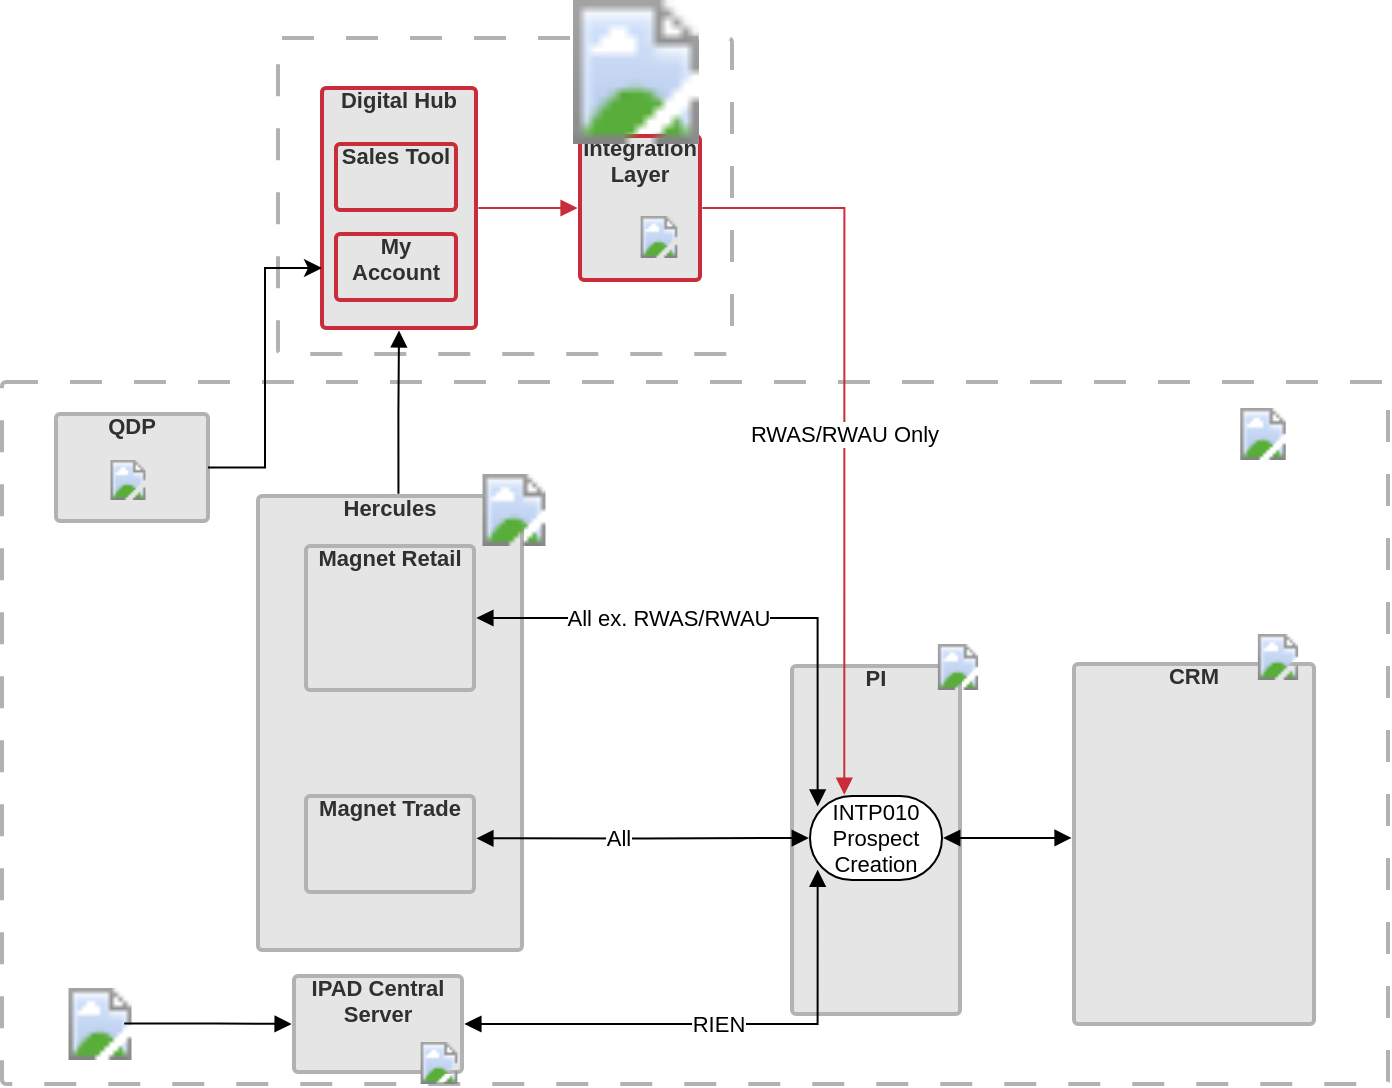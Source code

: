 <mxfile version="13.9.6" type="github"><diagram id="z9Fgv5U0DiyK7Kh-mQNb" name="Page-1"><mxGraphModel dx="1108" dy="516" grid="1" gridSize="10" guides="1" tooltips="1" connect="1" arrows="1" fold="1" page="1" pageScale="1" pageWidth="827" pageHeight="1169" math="0" shadow="0"><root><mxCell id="0"/><mxCell id="1" parent="0"/><mxCell id="xoLI_QsN97qsOCW6ieFV-1" value="" style="html=1;overflow=block;whiteSpace=wrap;whiteSpace=wrap;fontSize=11;align=center;whiteSpace=wrap;spacing=0;verticalAlign=top;strokeColor=#b2b2b2;fillOpacity=100;rounded=1;absoluteArcSize=1;arcSize=4;fillColor=#ffffff;dashed=1;dashPattern=8 8;strokeWidth=2;" vertex="1" zOrder="1" parent="1"><mxGeometry x="7" y="244" width="693" height="351" as="geometry"/></mxCell><mxCell id="xoLI_QsN97qsOCW6ieFV-2" value="Hercules " style="html=1;overflow=block;whiteSpace=wrap;whiteSpace=wrap;fontSize=11;fontColor=#303030;fontStyle=1;align=center;whiteSpace=wrap;spacing=0;verticalAlign=top;strokeColor=#b2b2b2;rounded=1;absoluteArcSize=1;arcSize=4;fillColor=#e5e5e5;strokeWidth=2;" vertex="1" zOrder="2" parent="1"><mxGeometry x="135" y="301" width="132" height="227" as="geometry"/></mxCell><mxCell id="xoLI_QsN97qsOCW6ieFV-3" value="Magnet Retail" style="html=1;overflow=block;whiteSpace=wrap;whiteSpace=wrap;fontSize=11;fontColor=#303030;fontStyle=1;align=center;whiteSpace=wrap;spacing=0;verticalAlign=top;strokeColor=#b2b2b2;rounded=1;absoluteArcSize=1;arcSize=4;fillColor=#e5e5e5;strokeWidth=2;" vertex="1" zOrder="3" parent="1"><mxGeometry x="159" y="326" width="84" height="72" as="geometry"/></mxCell><mxCell id="xoLI_QsN97qsOCW6ieFV-4" value="Magnet Trade" style="html=1;overflow=block;whiteSpace=wrap;whiteSpace=wrap;fontSize=11;fontColor=#303030;fontStyle=1;align=center;whiteSpace=wrap;spacing=0;verticalAlign=top;strokeColor=#b2b2b2;rounded=1;absoluteArcSize=1;arcSize=4;fillColor=#e5e5e5;strokeWidth=2;" vertex="1" zOrder="4" parent="1"><mxGeometry x="159" y="451" width="84" height="48" as="geometry"/></mxCell><mxCell id="xoLI_QsN97qsOCW6ieFV-5" value="QDP" style="html=1;overflow=block;whiteSpace=wrap;whiteSpace=wrap;fontSize=11;fontColor=#303030;fontStyle=1;align=center;whiteSpace=wrap;spacing=0;verticalAlign=top;strokeColor=#b2b2b2;rounded=1;absoluteArcSize=1;arcSize=4;fillColor=#e5e5e5;strokeWidth=2;" vertex="1" zOrder="6" parent="1"><mxGeometry x="34" y="260" width="76" height="53.5" as="geometry"/></mxCell><UserObject label="" lucidchartObjectId="TXOKyN.vbsA-" id="xoLI_QsN97qsOCW6ieFV-6"><mxCell style="html=1;overflow=block;whiteSpace=wrap;strokeColor=none;fillColor=none;whiteSpace=wrap;fontSize=11;align=center;spacing=0;strokeWidth=0;" vertex="1" zOrder="7" parent="1"><mxGeometry x="391" y="500" width="97" height="9" as="geometry"/></mxCell></UserObject><mxCell id="xoLI_QsN97qsOCW6ieFV-7" value="IPAD Central Server" style="html=1;overflow=block;whiteSpace=wrap;whiteSpace=wrap;fontSize=11;fontColor=#303030;fontStyle=1;align=center;whiteSpace=wrap;spacing=0;verticalAlign=top;strokeColor=#b2b2b2;rounded=1;absoluteArcSize=1;arcSize=4;fillColor=#e5e5e5;strokeWidth=2;" vertex="1" zOrder="8" parent="1"><mxGeometry x="153" y="541" width="84" height="48" as="geometry"/></mxCell><UserObject label="" lucidchartObjectId="TXOKK3wDVAgo" id="xoLI_QsN97qsOCW6ieFV-8"><mxCell style="html=1;overflow=block;whiteSpace=wrap;shape=image;whiteSpace=wrap;fontSize=11;spacing=0;strokeColor=none;strokeOpacity=100;strokeWidth=0;image=https://cdn3.iconfinder.com/data/icons/other-icons/48/ipad-128.png;" vertex="1" zOrder="9" parent="1"><mxGeometry x="38" y="547" width="36" height="36" as="geometry"/></mxCell></UserObject><mxCell id="xoLI_QsN97qsOCW6ieFV-9" value="PI" style="html=1;overflow=block;whiteSpace=wrap;whiteSpace=wrap;fontSize=11;fontColor=#303030;fontStyle=1;align=center;whiteSpace=wrap;spacing=0;verticalAlign=top;strokeColor=#b2b2b2;rounded=1;absoluteArcSize=1;arcSize=4;fillColor=#e5e5e5;strokeWidth=2;" vertex="1" zOrder="10" parent="1"><mxGeometry x="402" y="386" width="84" height="174" as="geometry"/></mxCell><mxCell id="xoLI_QsN97qsOCW6ieFV-10" value="CRM" style="html=1;overflow=block;whiteSpace=wrap;whiteSpace=wrap;fontSize=11;fontColor=#303030;fontStyle=1;align=center;whiteSpace=wrap;spacing=0;verticalAlign=top;strokeColor=#b2b2b2;rounded=1;absoluteArcSize=1;arcSize=4;fillColor=#e5e5e5;strokeWidth=2;" vertex="1" zOrder="11" parent="1"><mxGeometry x="543" y="385" width="120" height="180" as="geometry"/></mxCell><UserObject label="" lucidchartObjectId="TXOKIyAVi2PD" id="xoLI_QsN97qsOCW6ieFV-12"><mxCell style="html=1;jettySize=18;whiteSpace=wrap;fontSize=11;rounded=1;arcSize=0;edgeStyle=orthogonalEdgeStyle;startArrow=block;endFill=1;;endArrow=block;endFill=1;;exitX=1.014;exitY=0.441;exitPerimeter=0;entryX=-0.009;entryY=0.5;entryPerimeter=0;" edge="1" parent="1" source="xoLI_QsN97qsOCW6ieFV-4" target="xoLI_QsN97qsOCW6ieFV-14"><mxGeometry width="100" height="100" relative="1" as="geometry"><Array as="points"/></mxGeometry></mxCell></UserObject><mxCell id="xoLI_QsN97qsOCW6ieFV-13" value="All" style="text;html=1;resizable=0;labelBackgroundColor=#ffffff;align=center;verticalAlign=middle;fontColor=#000000;;fontSize=11;" vertex="1" parent="xoLI_QsN97qsOCW6ieFV-12"><mxGeometry x="-0.152" relative="1" as="geometry"/></mxCell><UserObject label="INTP010 Prospect Creation" lucidchartObjectId="TXOKv0sFB~K0" id="xoLI_QsN97qsOCW6ieFV-14"><mxCell style="html=1;overflow=block;whiteSpace=wrap;rounded=1;arcSize=50;whiteSpace=wrap;fontSize=11;fontColor=#000000;spacing=0;" vertex="1" zOrder="14" parent="1"><mxGeometry x="411" y="451" width="66" height="42" as="geometry"/></mxCell></UserObject><UserObject label="" lucidchartObjectId="TXOKxn4cD-LA" id="xoLI_QsN97qsOCW6ieFV-15"><mxCell style="html=1;jettySize=18;whiteSpace=wrap;fontSize=11;rounded=1;arcSize=0;edgeStyle=orthogonalEdgeStyle;startArrow=block;endFill=1;;endArrow=block;endFill=1;;exitX=1.014;exitY=0.5;exitPerimeter=0;entryX=0.058;entryY=0.124;entryPerimeter=0;" edge="1" parent="1" source="xoLI_QsN97qsOCW6ieFV-3" target="xoLI_QsN97qsOCW6ieFV-14"><mxGeometry width="100" height="100" relative="1" as="geometry"><Array as="points"/></mxGeometry></mxCell></UserObject><mxCell id="xoLI_QsN97qsOCW6ieFV-16" value="All ex. RWAS/RWAU" style="text;html=1;resizable=0;labelBackgroundColor=#ffffff;align=center;verticalAlign=middle;fontColor=#000000;;fontSize=11;" vertex="1" parent="xoLI_QsN97qsOCW6ieFV-15"><mxGeometry relative="1" as="geometry"><mxPoint x="-36.84" as="offset"/></mxGeometry></mxCell><UserObject label="" lucidchartObjectId="TXOKo5TlrkeB" id="xoLI_QsN97qsOCW6ieFV-17"><mxCell style="html=1;jettySize=18;whiteSpace=wrap;fontSize=11;rounded=1;arcSize=0;edgeStyle=orthogonalEdgeStyle;startArrow=block;endFill=1;;endArrow=block;endFill=1;;exitX=1.014;exitY=0.5;exitPerimeter=0;entryX=0.058;entryY=0.877;entryPerimeter=0;" edge="1" parent="1" source="xoLI_QsN97qsOCW6ieFV-7" target="xoLI_QsN97qsOCW6ieFV-14"><mxGeometry width="100" height="100" relative="1" as="geometry"><Array as="points"><mxPoint x="415" y="565"/></Array></mxGeometry></mxCell></UserObject><mxCell id="xoLI_QsN97qsOCW6ieFV-18" value="RIEN" style="text;html=1;resizable=0;labelBackgroundColor=#ffffff;align=center;verticalAlign=middle;fontColor=#000000;;fontSize=11;" vertex="1" parent="xoLI_QsN97qsOCW6ieFV-17"><mxGeometry relative="1" as="geometry"/></mxCell><UserObject label="" lucidchartObjectId="TXOKlcQ1nPjr" id="xoLI_QsN97qsOCW6ieFV-19"><mxCell style="html=1;jettySize=18;whiteSpace=wrap;fontSize=11;rounded=1;arcSize=0;edgeStyle=orthogonalEdgeStyle;startArrow=none;;endArrow=block;endFill=1;;exitX=0.836;exitY=0.493;exitPerimeter=0;entryX=-0.014;entryY=0.5;entryPerimeter=0;" edge="1" parent="1" source="xoLI_QsN97qsOCW6ieFV-8" target="xoLI_QsN97qsOCW6ieFV-7"><mxGeometry width="100" height="100" relative="1" as="geometry"><Array as="points"/></mxGeometry></mxCell></UserObject><UserObject label="" lucidchartObjectId="TXOKylZ8tuKr" id="xoLI_QsN97qsOCW6ieFV-20"><mxCell style="html=1;jettySize=18;whiteSpace=wrap;fontSize=11;rounded=1;arcSize=0;edgeStyle=orthogonalEdgeStyle;startArrow=block;endFill=1;;endArrow=block;endFill=1;;exitX=1.009;exitY=0.5;exitPerimeter=0;entryX=-0.01;entryY=0.483;entryPerimeter=0;" edge="1" parent="1" source="xoLI_QsN97qsOCW6ieFV-14" target="xoLI_QsN97qsOCW6ieFV-10"><mxGeometry width="100" height="100" relative="1" as="geometry"><Array as="points"/></mxGeometry></mxCell></UserObject><UserObject label="" lucidchartObjectId="TXOKEputqwOs" id="xoLI_QsN97qsOCW6ieFV-23"><mxCell style="html=1;overflow=block;whiteSpace=wrap;shape=image;whiteSpace=wrap;fontSize=11;spacing=0;strokeColor=none;strokeOpacity=100;strokeWidth=0;image=https://images.lucidchart.com/images/466c1427-b839-4dd1-b4e4-c1fd4a516102/content;" vertex="1" zOrder="29" parent="1"><mxGeometry x="44" y="283" width="52" height="20" as="geometry"/></mxCell></UserObject><UserObject label="" lucidchartObjectId="TXOK9Wji2w.I" id="xoLI_QsN97qsOCW6ieFV-24"><mxCell style="html=1;overflow=block;whiteSpace=wrap;shape=image;whiteSpace=wrap;fontSize=11;spacing=0;strokeColor=none;strokeOpacity=100;strokeWidth=0;image=https://www.bing.com/cr?IG=C7CCB7B85C6A4645963B8AB4B9E5B982&amp;CID=275DA4CB7FAF67740CA9AFEF7EA96626&amp;rd=1&amp;h=NvK1Etc-IZudEg-QLKYMBqIBLI2JEFEwKP6q8J68L4U&amp;v=1&amp;r=https%3a%2f%2fmobilemarketingwatch.com%2fwp-content%2fuploads%2f2016%2f05%2fmicrosoft.png&amp;p=DevEx,5015.1;" vertex="1" zOrder="30" parent="1"><mxGeometry x="210" y="574" width="31" height="21" as="geometry"/></mxCell></UserObject><UserObject label="" lucidchartObjectId="TXOKlFYvxmyP" id="xoLI_QsN97qsOCW6ieFV-25"><mxCell style="html=1;overflow=block;whiteSpace=wrap;shape=image;whiteSpace=wrap;fontSize=11;spacing=0;strokeColor=none;strokeOpacity=100;strokeWidth=0;image=http://www.bing.com/cr?IG=7388254094004659A2CDD0896A74B348&amp;CID=317E35E5DC86627B22783EC1DD806323&amp;rd=1&amp;h=TjA5XHMku-66Q65qZDk6IxGsc8CkMeurwXVK2qLSf-U&amp;v=1&amp;r=http%3a%2f%2fupload.wikimedia.org%2fwikipedia%2fcommons%2fthumb%2fa%2fa2%2fNobia_Logo.svg%2f1024px-Nobia_Logo.svg.png&amp;p=DevEx,5015.1;" vertex="1" zOrder="31" parent="1"><mxGeometry x="584" y="257" width="107" height="26" as="geometry"/></mxCell></UserObject><mxCell id="xoLI_QsN97qsOCW6ieFV-26" value="" style="html=1;overflow=block;whiteSpace=wrap;whiteSpace=wrap;fontSize=11;align=center;whiteSpace=wrap;spacing=0;verticalAlign=top;strokeColor=#b2b2b2;fillOpacity=100;rounded=1;absoluteArcSize=1;arcSize=4;fillColor=#ffffff;dashed=1;dashPattern=8 8;strokeWidth=2;" vertex="1" zOrder="32" parent="1"><mxGeometry x="145" y="72" width="227" height="158" as="geometry"/></mxCell><mxCell id="xoLI_QsN97qsOCW6ieFV-27" value="Digital Hub " style="html=1;overflow=block;whiteSpace=wrap;whiteSpace=wrap;fontSize=11;fontColor=#303030;fontStyle=1;align=center;whiteSpace=wrap;spacing=0;verticalAlign=top;strokeColor=#c92d39;strokeOpacity=100;rounded=1;absoluteArcSize=1;arcSize=4;fillColor=#e5e5e5;strokeWidth=2;" vertex="1" zOrder="33" parent="1"><mxGeometry x="167" y="97" width="77" height="120" as="geometry"/></mxCell><mxCell id="xoLI_QsN97qsOCW6ieFV-28" value="My Account" style="html=1;overflow=block;whiteSpace=wrap;whiteSpace=wrap;fontSize=11;fontColor=#303030;fontStyle=1;align=center;whiteSpace=wrap;spacing=0;verticalAlign=top;strokeColor=#c92d39;strokeOpacity=100;rounded=1;absoluteArcSize=1;arcSize=4;fillColor=#e5e5e5;strokeWidth=2;" vertex="1" zOrder="54" parent="1"><mxGeometry x="174" y="170" width="60" height="33" as="geometry"/></mxCell><mxCell id="xoLI_QsN97qsOCW6ieFV-29" value="Integration Layer" style="html=1;overflow=block;whiteSpace=wrap;whiteSpace=wrap;fontSize=11;fontColor=#303030;fontStyle=1;align=center;whiteSpace=wrap;spacing=0;verticalAlign=top;strokeColor=#c92d39;strokeOpacity=100;rounded=1;absoluteArcSize=1;arcSize=4;fillColor=#e5e5e5;strokeWidth=2;" vertex="1" zOrder="55" parent="1"><mxGeometry x="296" y="121" width="60" height="72" as="geometry"/></mxCell><mxCell id="xoLI_QsN97qsOCW6ieFV-30" value="Sales Tool" style="html=1;overflow=block;whiteSpace=wrap;whiteSpace=wrap;fontSize=11;fontColor=#303030;fontStyle=1;align=center;whiteSpace=wrap;spacing=0;verticalAlign=top;strokeColor=#c92d39;strokeOpacity=100;rounded=1;absoluteArcSize=1;arcSize=4;fillColor=#e5e5e5;strokeWidth=2;" vertex="1" zOrder="64" parent="1"><mxGeometry x="174" y="125" width="60" height="33" as="geometry"/></mxCell><UserObject label="" lucidchartObjectId="gZOKLR2-46jA" id="xoLI_QsN97qsOCW6ieFV-31"><mxCell style="html=1;overflow=block;whiteSpace=wrap;shape=image;whiteSpace=wrap;fontSize=11;spacing=0;strokeColor=none;strokeOpacity=100;strokeWidth=0;image=http://www.bing.com/cr?IG=6A10105054AE4B9C9CDDB0E4E89FF62A&amp;CID=20416D404AF06A12062E66644BF66B82&amp;rd=1&amp;h=E3fYxd9mcr8FyBxDj82Mw_wqA0f5hHSrNg_t1Y57n7U&amp;v=1&amp;r=http%3a%2f%2fwww.dagtech.com%2fwp-content%2fuploads%2f2015%2f09%2fmicrosoft-azure-managed-services.png&amp;p=DevEx,5069.1;" vertex="1" zOrder="65" parent="1"><mxGeometry x="276" y="53" width="96" height="72" as="geometry"/></mxCell></UserObject><UserObject label="" lucidchartObjectId="oqPKWK3zyGvD" id="xoLI_QsN97qsOCW6ieFV-33"><mxCell style="html=1;jettySize=18;whiteSpace=wrap;fontSize=11;strokeColor=#c92d39;strokeOpacity=100;rounded=1;arcSize=0;edgeStyle=orthogonalEdgeStyle;startArrow=none;;endArrow=block;endFill=1;;exitX=1.016;exitY=0.5;exitPerimeter=0;entryX=-0.02;entryY=0.5;entryPerimeter=0;" edge="1" parent="1" source="xoLI_QsN97qsOCW6ieFV-27" target="xoLI_QsN97qsOCW6ieFV-29"><mxGeometry width="100" height="100" relative="1" as="geometry"><Array as="points"/></mxGeometry></mxCell></UserObject><UserObject label="" lucidchartObjectId="EqPKv4RdMIlS" id="xoLI_QsN97qsOCW6ieFV-34"><mxCell style="html=1;jettySize=18;whiteSpace=wrap;fontSize=11;strokeColor=#c92d39;strokeOpacity=100;rounded=1;arcSize=0;edgeStyle=orthogonalEdgeStyle;startArrow=none;;endArrow=block;endFill=1;;exitX=1.02;exitY=0.5;exitPerimeter=0;entryX=0.26;entryY=-0.014;entryPerimeter=0;" edge="1" parent="1" source="xoLI_QsN97qsOCW6ieFV-29" target="xoLI_QsN97qsOCW6ieFV-14"><mxGeometry width="100" height="100" relative="1" as="geometry"><Array as="points"/></mxGeometry></mxCell></UserObject><mxCell id="xoLI_QsN97qsOCW6ieFV-35" value="RWAS/RWAU Only" style="text;html=1;resizable=0;labelBackgroundColor=#ffffff;align=center;verticalAlign=middle;fontColor=#000000;;fontSize=11;" vertex="1" parent="xoLI_QsN97qsOCW6ieFV-34"><mxGeometry x="-0.185" relative="1" as="geometry"><mxPoint y="35.33" as="offset"/></mxGeometry></mxCell><UserObject label="" lucidchartObjectId="9sPKNmX9RNLP" id="xoLI_QsN97qsOCW6ieFV-36"><mxCell style="html=1;overflow=block;whiteSpace=wrap;shape=image;whiteSpace=wrap;fontSize=11;spacing=0;strokeColor=none;strokeOpacity=100;strokeWidth=0;image=https://www.bing.com/cr?IG=C7CCB7B85C6A4645963B8AB4B9E5B982&amp;CID=275DA4CB7FAF67740CA9AFEF7EA96626&amp;rd=1&amp;h=NvK1Etc-IZudEg-QLKYMBqIBLI2JEFEwKP6q8J68L4U&amp;v=1&amp;r=https%3a%2f%2fmobilemarketingwatch.com%2fwp-content%2fuploads%2f2016%2f05%2fmicrosoft.png&amp;p=DevEx,5015.1;" vertex="1" zOrder="69" parent="1"><mxGeometry x="320" y="161" width="31" height="21" as="geometry"/></mxCell></UserObject><UserObject label="" lucidchartObjectId="fwPKN8qwZraz" id="xoLI_QsN97qsOCW6ieFV-37"><mxCell style="html=1;jettySize=18;whiteSpace=wrap;fontSize=11;rounded=1;arcSize=0;edgeStyle=orthogonalEdgeStyle;startArrow=none;;endArrow=block;endFill=1;;exitX=0.532;exitY=-0.005;exitPerimeter=0;entryX=0.5;entryY=1.01;entryPerimeter=0;" edge="1" parent="1" source="xoLI_QsN97qsOCW6ieFV-2" target="xoLI_QsN97qsOCW6ieFV-27"><mxGeometry width="100" height="100" relative="1" as="geometry"><Array as="points"/></mxGeometry></mxCell></UserObject><mxCell id="xoLI_QsN97qsOCW6ieFV-41" style="edgeStyle=orthogonalEdgeStyle;rounded=0;orthogonalLoop=1;jettySize=auto;html=1;exitX=1;exitY=0.5;exitDx=0;exitDy=0;entryX=0;entryY=0.75;entryDx=0;entryDy=0;" edge="1" parent="1" source="xoLI_QsN97qsOCW6ieFV-5" target="xoLI_QsN97qsOCW6ieFV-27"><mxGeometry relative="1" as="geometry"/></mxCell><UserObject label="" lucidchartObjectId="gZOKLR2-46jA" id="xoLI_QsN97qsOCW6ieFV-42"><mxCell style="html=1;overflow=block;whiteSpace=wrap;shape=image;whiteSpace=wrap;fontSize=11;spacing=0;strokeColor=none;strokeOpacity=100;strokeWidth=0;image=https://upload.wikimedia.org/wikipedia/en/2/24/Epi-logo-red-square.jpeg;" vertex="1" zOrder="65" parent="1"><mxGeometry x="243" y="290" width="40" height="36" as="geometry"/></mxCell></UserObject><UserObject label="" lucidchartObjectId="gZOKLR2-46jA" id="xoLI_QsN97qsOCW6ieFV-44"><mxCell style="html=1;overflow=block;whiteSpace=wrap;shape=image;whiteSpace=wrap;fontSize=11;spacing=0;strokeColor=none;strokeOpacity=100;strokeWidth=0;image=https://upload.wikimedia.org/wikipedia/commons/8/8f/SAP-Logo.svg;" vertex="1" zOrder="65" parent="1"><mxGeometry x="620" y="370" width="50" height="23" as="geometry"/></mxCell></UserObject><UserObject label="" lucidchartObjectId="gZOKLR2-46jA" id="xoLI_QsN97qsOCW6ieFV-45"><mxCell style="html=1;overflow=block;whiteSpace=wrap;shape=image;whiteSpace=wrap;fontSize=11;spacing=0;strokeColor=none;strokeOpacity=100;strokeWidth=0;image=https://upload.wikimedia.org/wikipedia/commons/8/8f/SAP-Logo.svg;" vertex="1" zOrder="65" parent="1"><mxGeometry x="460" y="375" width="50" height="23" as="geometry"/></mxCell></UserObject></root></mxGraphModel></diagram></mxfile>